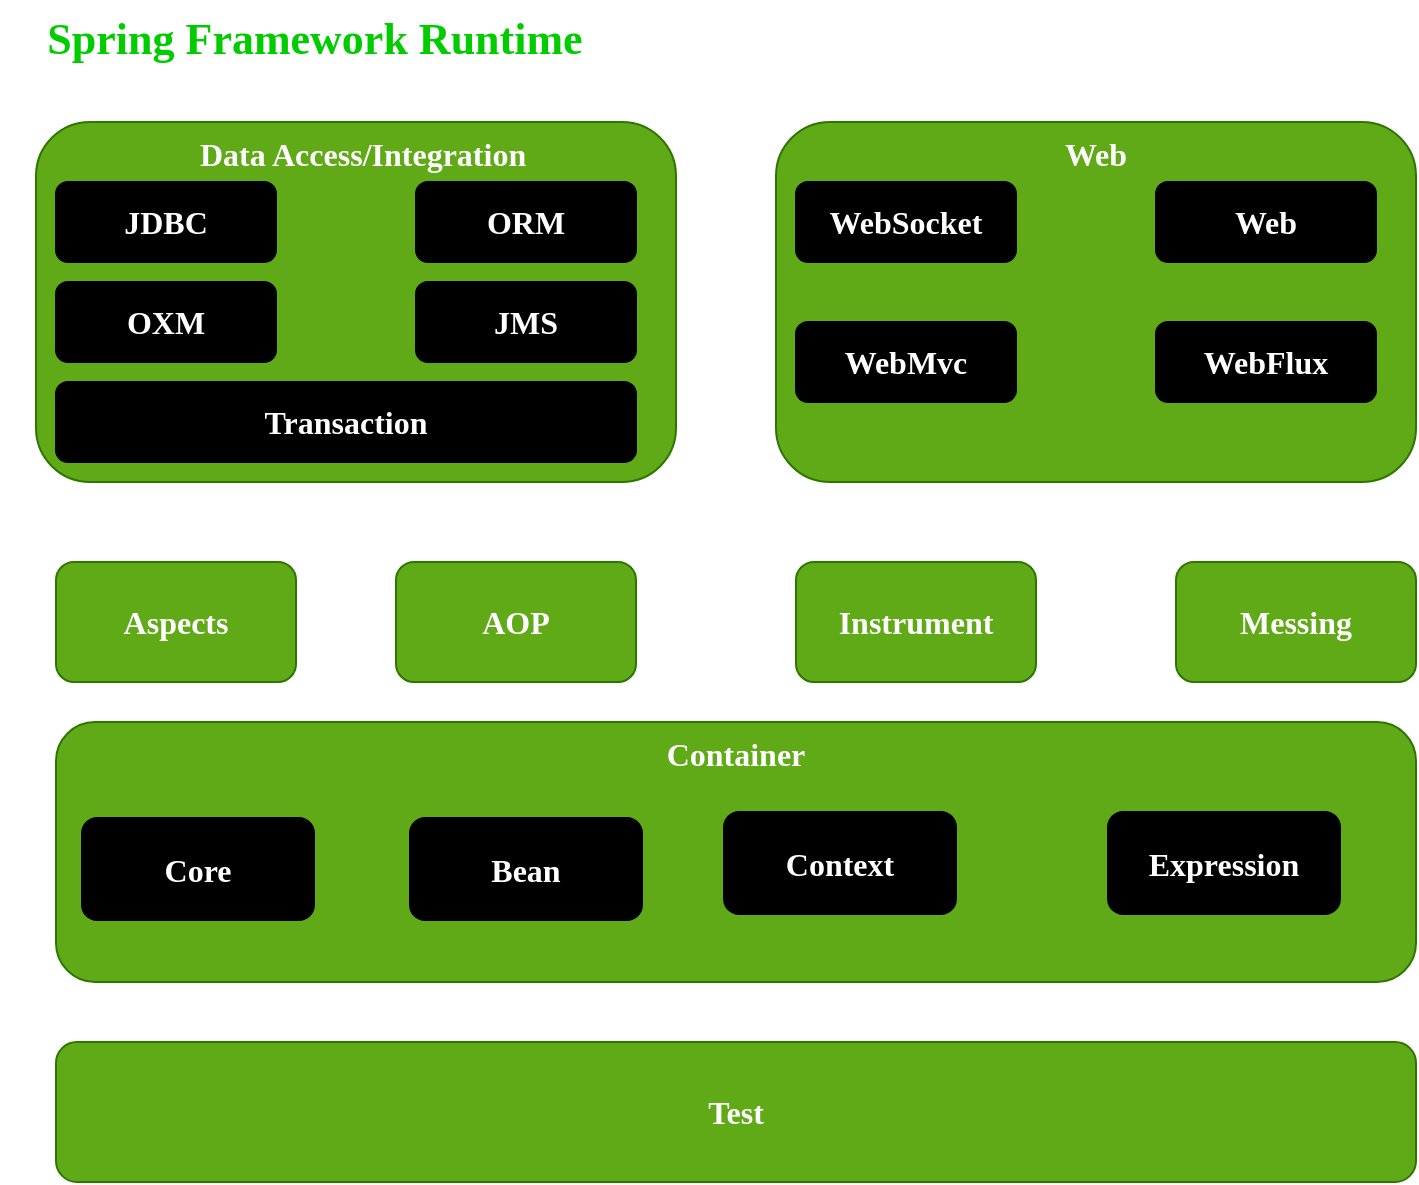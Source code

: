 <mxfile version="13.6.5" type="device"><diagram id="QYgRpHJFjJYDyPgbzXKX" name="Page-1"><mxGraphModel dx="1404" dy="696" grid="0" gridSize="10" guides="1" tooltips="1" connect="1" arrows="1" fold="1" page="1" pageScale="1" pageWidth="827" pageHeight="1169" math="0" shadow="0"><root><mxCell id="0"/><mxCell id="1" parent="0"/><mxCell id="q98dgfI0WCPSlTwfeCqR-1" value="Test" style="whiteSpace=wrap;html=1;fillColor=#60a917;strokeColor=#2D7600;fontColor=#ffffff;fontSize=16;fontStyle=1;fontFamily=Times New Roman;rounded=1;" vertex="1" parent="1"><mxGeometry x="80" y="540" width="680" height="70" as="geometry"/></mxCell><mxCell id="q98dgfI0WCPSlTwfeCqR-2" value="&lt;blockquote style=&quot;margin: 0 0 0 40px ; border: none ; padding: 0px&quot;&gt;&lt;blockquote style=&quot;margin: 0 0 0 40px ; border: none ; padding: 0px&quot;&gt;&lt;span&gt;Data Access/Integration&lt;/span&gt;&lt;/blockquote&gt;&lt;/blockquote&gt;" style="whiteSpace=wrap;html=1;fontFamily=Times New Roman;fontSize=16;fillColor=#60a917;strokeColor=#2D7600;fontColor=#ffffff;rounded=1;align=left;horizontal=1;verticalAlign=top;fontStyle=1" vertex="1" parent="1"><mxGeometry x="70" y="80" width="320" height="180" as="geometry"/></mxCell><mxCell id="q98dgfI0WCPSlTwfeCqR-3" value="Web" style="whiteSpace=wrap;html=1;fontFamily=Times New Roman;fontSize=16;fillColor=#60a917;strokeColor=#2D7600;fontColor=#ffffff;rounded=1;verticalAlign=top;align=center;fontStyle=1" vertex="1" parent="1"><mxGeometry x="440" y="80" width="320" height="180" as="geometry"/></mxCell><mxCell id="q98dgfI0WCPSlTwfeCqR-4" value="Container" style="rounded=1;whiteSpace=wrap;html=1;fontFamily=Times New Roman;fontSize=16;fillColor=#60a917;strokeColor=#2D7600;fontColor=#ffffff;verticalAlign=top;fontStyle=1" vertex="1" parent="1"><mxGeometry x="80" y="380" width="680" height="130" as="geometry"/></mxCell><mxCell id="q98dgfI0WCPSlTwfeCqR-5" value="Aspects" style="rounded=1;whiteSpace=wrap;html=1;fontFamily=Times New Roman;fontSize=16;fillColor=#60a917;strokeColor=#2D7600;fontColor=#ffffff;fontStyle=1" vertex="1" parent="1"><mxGeometry x="80" y="300" width="120" height="60" as="geometry"/></mxCell><mxCell id="q98dgfI0WCPSlTwfeCqR-6" value="AOP" style="rounded=1;whiteSpace=wrap;html=1;fontFamily=Times New Roman;fontSize=16;fillColor=#60a917;strokeColor=#2D7600;fontColor=#ffffff;fontStyle=1" vertex="1" parent="1"><mxGeometry x="250" y="300" width="120" height="60" as="geometry"/></mxCell><mxCell id="q98dgfI0WCPSlTwfeCqR-7" value="Instrument" style="rounded=1;whiteSpace=wrap;html=1;fontFamily=Times New Roman;fontSize=16;fillColor=#60a917;strokeColor=#2D7600;fontColor=#ffffff;fontStyle=1" vertex="1" parent="1"><mxGeometry x="450" y="300" width="120" height="60" as="geometry"/></mxCell><mxCell id="q98dgfI0WCPSlTwfeCqR-8" value="&lt;span&gt;Messing&lt;/span&gt;" style="rounded=1;whiteSpace=wrap;html=1;fontFamily=Times New Roman;fontSize=16;fillColor=#60a917;strokeColor=#2D7600;fontColor=#ffffff;fontStyle=1" vertex="1" parent="1"><mxGeometry x="640" y="300" width="120" height="60" as="geometry"/></mxCell><mxCell id="q98dgfI0WCPSlTwfeCqR-9" value="JDBC" style="rounded=1;whiteSpace=wrap;html=1;fontFamily=Times New Roman;fontSize=16;align=center;fillColor=#000000;fontColor=#FFFFFF;fontStyle=1" vertex="1" parent="1"><mxGeometry x="80" y="110" width="110" height="40" as="geometry"/></mxCell><mxCell id="q98dgfI0WCPSlTwfeCqR-10" value="OXM" style="rounded=1;whiteSpace=wrap;html=1;fontFamily=Times New Roman;fontSize=16;align=center;fillColor=#000000;fontColor=#FFFFFF;fontStyle=1" vertex="1" parent="1"><mxGeometry x="80" y="160" width="110" height="40" as="geometry"/></mxCell><mxCell id="q98dgfI0WCPSlTwfeCqR-11" value="ORM" style="rounded=1;whiteSpace=wrap;html=1;fontFamily=Times New Roman;fontSize=16;align=center;fillColor=#000000;fontColor=#FFFFFF;fontStyle=1" vertex="1" parent="1"><mxGeometry x="260" y="110" width="110" height="40" as="geometry"/></mxCell><mxCell id="q98dgfI0WCPSlTwfeCqR-12" value="JMS" style="rounded=1;whiteSpace=wrap;html=1;fontFamily=Times New Roman;fontSize=16;align=center;fillColor=#000000;fontColor=#FFFFFF;fontStyle=1" vertex="1" parent="1"><mxGeometry x="260" y="160" width="110" height="40" as="geometry"/></mxCell><mxCell id="q98dgfI0WCPSlTwfeCqR-13" value="Transaction" style="rounded=1;whiteSpace=wrap;html=1;fontFamily=Times New Roman;fontSize=16;align=center;fillColor=#000000;fontColor=#FFFFFF;fontStyle=1" vertex="1" parent="1"><mxGeometry x="80" y="210" width="290" height="40" as="geometry"/></mxCell><mxCell id="q98dgfI0WCPSlTwfeCqR-15" value="WebSocket" style="rounded=1;whiteSpace=wrap;html=1;fontFamily=Times New Roman;fontSize=16;align=center;fillColor=#000000;fontColor=#FFFFFF;fontStyle=1" vertex="1" parent="1"><mxGeometry x="450" y="110" width="110" height="40" as="geometry"/></mxCell><mxCell id="q98dgfI0WCPSlTwfeCqR-16" value="WebMvc" style="rounded=1;whiteSpace=wrap;html=1;fontFamily=Times New Roman;fontSize=16;align=center;fillColor=#000000;fontColor=#FFFFFF;fontStyle=1" vertex="1" parent="1"><mxGeometry x="450" y="180" width="110" height="40" as="geometry"/></mxCell><mxCell id="q98dgfI0WCPSlTwfeCqR-17" value="Web" style="rounded=1;whiteSpace=wrap;html=1;fontFamily=Times New Roman;fontSize=16;align=center;fillColor=#000000;fontColor=#FFFFFF;fontStyle=1" vertex="1" parent="1"><mxGeometry x="630" y="110" width="110" height="40" as="geometry"/></mxCell><mxCell id="q98dgfI0WCPSlTwfeCqR-18" value="WebFlux" style="rounded=1;whiteSpace=wrap;html=1;fontFamily=Times New Roman;fontSize=16;align=center;fillColor=#000000;fontColor=#FFFFFF;fontStyle=1" vertex="1" parent="1"><mxGeometry x="630" y="180" width="110" height="40" as="geometry"/></mxCell><mxCell id="q98dgfI0WCPSlTwfeCqR-19" value="Spring Framework Runtime" style="text;html=1;strokeColor=none;fillColor=none;align=center;verticalAlign=middle;whiteSpace=wrap;rounded=1;fontFamily=Times New Roman;fontSize=22;fontColor=#00CC00;fontStyle=1" vertex="1" parent="1"><mxGeometry x="52" y="19" width="315" height="40" as="geometry"/></mxCell><mxCell id="q98dgfI0WCPSlTwfeCqR-20" value="Core" style="rounded=1;whiteSpace=wrap;html=1;fontFamily=Times New Roman;fontSize=16;align=center;fillColor=#000000;fontColor=#FFFFFF;fontStyle=1" vertex="1" parent="1"><mxGeometry x="93" y="428" width="116" height="51" as="geometry"/></mxCell><mxCell id="q98dgfI0WCPSlTwfeCqR-21" value="Bean" style="rounded=1;whiteSpace=wrap;html=1;fontFamily=Times New Roman;fontSize=16;align=center;fillColor=#000000;fontColor=#FFFFFF;fontStyle=1" vertex="1" parent="1"><mxGeometry x="257" y="428" width="116" height="51" as="geometry"/></mxCell><mxCell id="q98dgfI0WCPSlTwfeCqR-22" value="Context" style="rounded=1;whiteSpace=wrap;html=1;fontFamily=Times New Roman;fontSize=16;align=center;fillColor=#000000;fontColor=#FFFFFF;fontStyle=1" vertex="1" parent="1"><mxGeometry x="414" y="425" width="116" height="51" as="geometry"/></mxCell><mxCell id="q98dgfI0WCPSlTwfeCqR-23" value="Expression" style="rounded=1;whiteSpace=wrap;html=1;fontFamily=Times New Roman;fontSize=16;align=center;fillColor=#000000;fontColor=#FFFFFF;fontStyle=1" vertex="1" parent="1"><mxGeometry x="606" y="425" width="116" height="51" as="geometry"/></mxCell></root></mxGraphModel></diagram></mxfile>